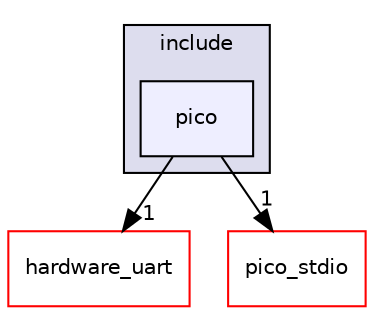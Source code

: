 digraph "pico_stdio_uart/include/pico" {
  compound=true
  node [ fontsize="10", fontname="Helvetica"];
  edge [ labelfontsize="10", labelfontname="Helvetica"];
  subgraph clusterdir_87e1bb49fdbbb0199cb5d5ec01d6a238 {
    graph [ bgcolor="#ddddee", pencolor="black", label="include" fontname="Helvetica", fontsize="10", URL="dir_87e1bb49fdbbb0199cb5d5ec01d6a238.html"]
  dir_3229ba1da9c99314b43cfc25ce40873d [shape=box, label="pico", style="filled", fillcolor="#eeeeff", pencolor="black", URL="dir_3229ba1da9c99314b43cfc25ce40873d.html"];
  }
  dir_fa32484ddcfb739fabe101c20b70de5a [shape=box label="hardware_uart" fillcolor="white" style="filled" color="red" URL="dir_fa32484ddcfb739fabe101c20b70de5a.html"];
  dir_8ce2dea2c70b96bce3071180a232ce85 [shape=box label="pico_stdio" fillcolor="white" style="filled" color="red" URL="dir_8ce2dea2c70b96bce3071180a232ce85.html"];
  dir_3229ba1da9c99314b43cfc25ce40873d->dir_fa32484ddcfb739fabe101c20b70de5a [headlabel="1", labeldistance=1.5 headhref="dir_000193_000111.html"];
  dir_3229ba1da9c99314b43cfc25ce40873d->dir_8ce2dea2c70b96bce3071180a232ce85 [headlabel="1", labeldistance=1.5 headhref="dir_000193_000184.html"];
}
